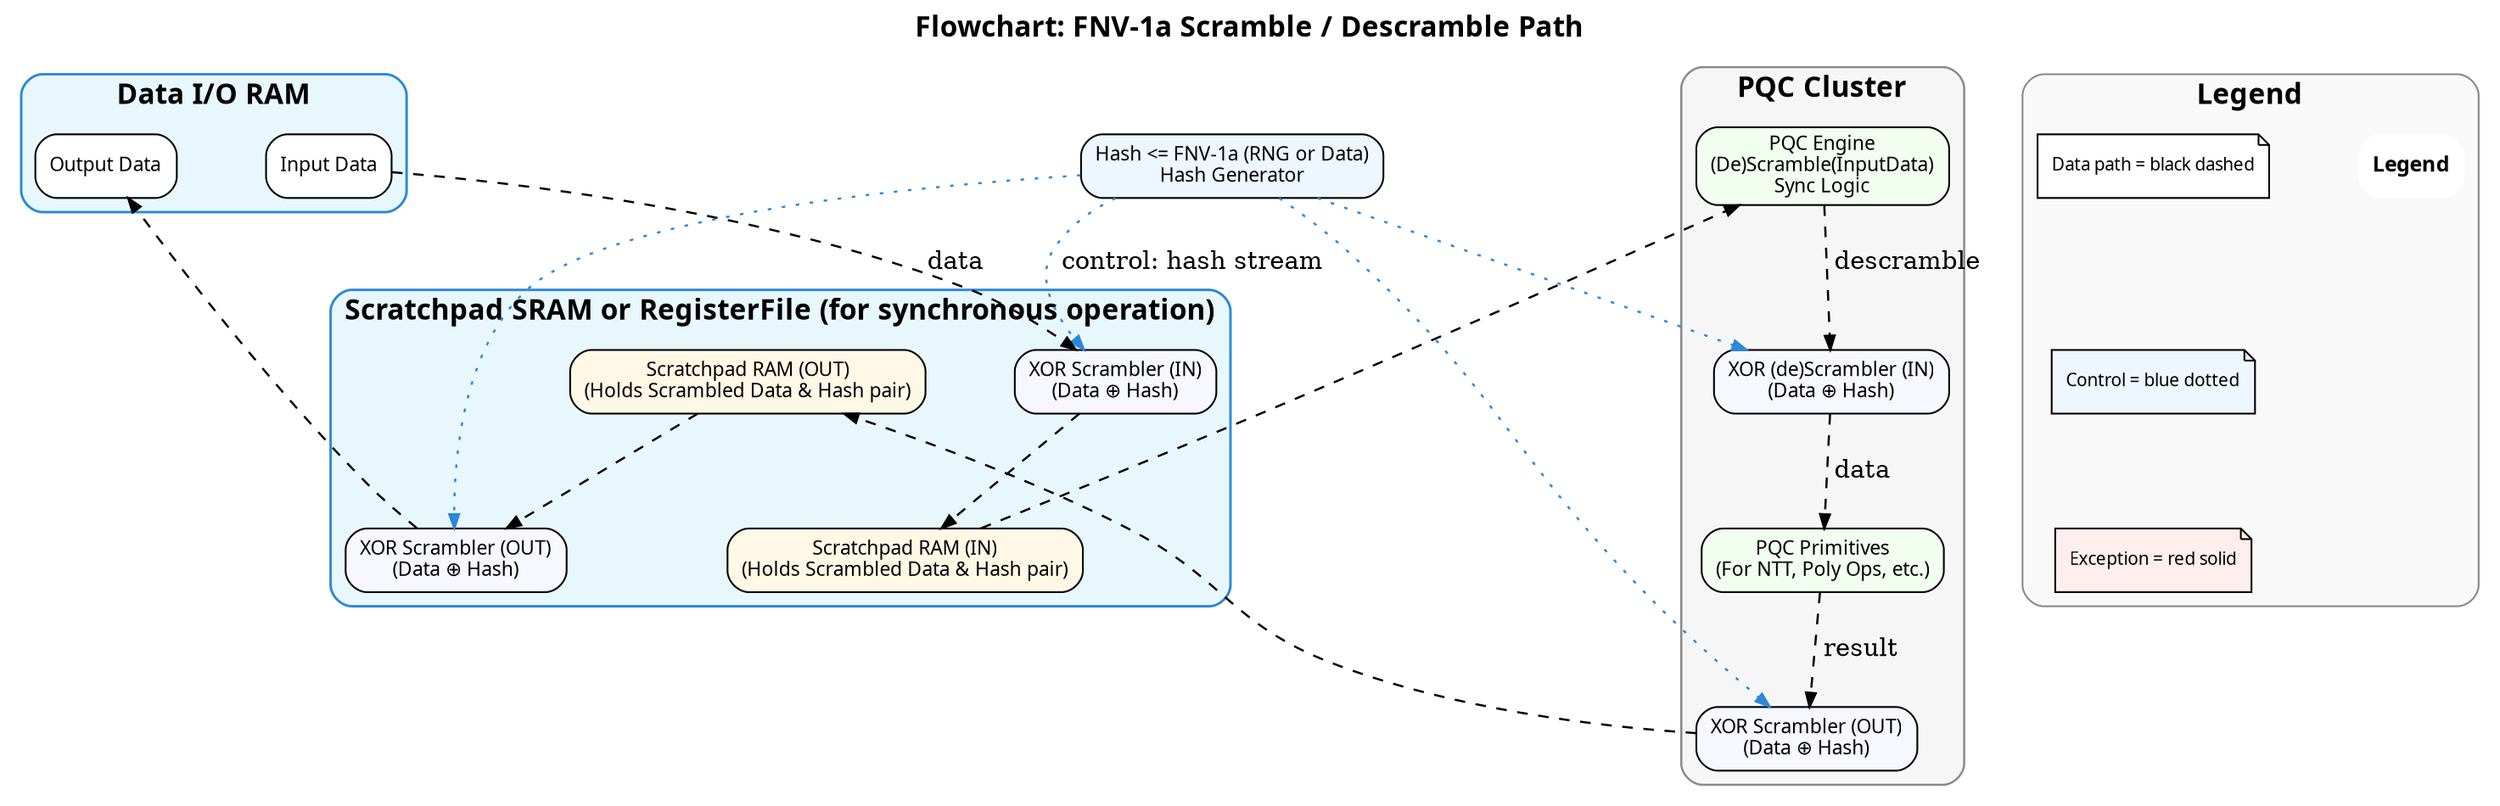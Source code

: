 digraph PQC_Scramble {
    // ===== Graph style =====
    rankdir="TB";
    nodesep=0.7;
    ranksep=0.7;
    bgcolor="#ffffff";
    label="Flowchart: FNV-1a Scramble / Descramble Path";
    labelloc=top; fontsize=16; fontname="NanumGothic Bold";

    // ===== Node defaults =====
    node [shape=box, style="rounded,filled", fontsize=11, fontname="NanumGothic", fillcolor="#ffffff"];
    edge [arrowsize=0.8, penwidth=1.2];

    // ===== Control source =====
    RNG_FNV [label="Hash <= FNV-1a (RNG or Data)\nHash Generator", fillcolor="#eef7ff"];

    // ===== I/O cluster =====
    subgraph cluster_IO {
        label="Data I/O RAM";
        style="rounded"; color="#2b88d8"; penwidth=1.4;
        bgcolor="#e8f7fc"; // light blue

        InputData  [label="Input Data",  fillcolor="#ffffff"];
        OutputData [label="Output Data", fillcolor="#ffffff"];
    }

    // ===== Scratchpad cluster =====
    subgraph cluster_scratch {
        label="Scratchpad SRAM or RegisterFile (for synchronous operation)";
        style="rounded"; color="#2b88d8"; penwidth=1.4;
        bgcolor="#e8f7fc";

        XOR_Scrambler_IN   [label="XOR Scrambler (IN)\n(Data ⊕ Hash)", fillcolor="#f7f7ff"];
        Scratchpad_IN      [label="Scratchpad RAM (IN)\n(Holds Scrambled Data & Hash pair)", fillcolor="#fff8e6"];

        Scratchpad_OUT     [label="Scratchpad RAM (OUT)\n(Holds Scrambled Data & Hash pair)", fillcolor="#fff8e6"];
        XOR_Scrambler_OUTRAM [label="XOR Scrambler (OUT)\n(Data ⊕ Hash)", fillcolor="#f7f7ff"];
    }


    // ===== PQC cluster =====
    subgraph cluster_pqc {
        label="PQC Cluster";
        style="rounded"; color="#8a8a8a"; penwidth=1.2;
        bgcolor="#f6f6f6";
        XOR_DeScrambler_IN   [label="XOR (de)Scrambler (IN)\n(Data ⊕ Hash)", fillcolor="#f7f7ff"];

        PQC_Engine     [label="PQC Engine\n(De)Scramble(InputData)\nSync Logic", fillcolor="#f2fff0"];
        PQC_Primitives [label="PQC Primitives\n(For NTT, Poly Ops, etc.)", fillcolor="#f2fff0"];
        XOR_Scrambler_OUT [label="XOR Scrambler (OUT)\n(Data ⊕ Hash)", fillcolor="#f7f7ff"];
    }

    // ===== Data path (black dashed) =====
    InputData         -> XOR_Scrambler_IN     [color=black, style=dashed, label=" data "];
    XOR_Scrambler_IN  -> Scratchpad_IN        [color=black, style=dashed];
    Scratchpad_IN     -> PQC_Engine           [color=black, style=dashed];
    PQC_Engine         -> XOR_DeScrambler_IN [color=black, style=dashed, label=" descramble "];
    XOR_DeScrambler_IN -> PQC_Primitives       [color=black, style=dashed, label=" data "];
    PQC_Primitives    -> XOR_Scrambler_OUT    [color=black, style=dashed, label=" result "];
    XOR_Scrambler_OUT -> Scratchpad_OUT       [color=black, style=dashed];
    Scratchpad_OUT    -> XOR_Scrambler_OUTRAM [color=black, style=dashed];
    XOR_Scrambler_OUTRAM -> OutputData        [color=black, style=dashed];

    // ===== Control path (blue dotted) =====
    RNG_FNV -> XOR_Scrambler_IN     [color="#2b88d8", style=dotted, label=" control: hash stream "];
    RNG_FNV -> XOR_Scrambler_OUT    [color="#2b88d8", style=dotted];
    RNG_FNV -> XOR_DeScrambler_IN [color="#2b88d8", style=dotted];
    RNG_FNV -> XOR_Scrambler_OUTRAM [color="#2b88d8", style=dotted];

    // ===== Optional exception (red solid) =====
    // 예: 해시/IV 동기화 오류 시 스크래치 재동기화
    // PQC_Engine -> Scratchpad_IN [color="#e03a3a", style=dotted, label=" sync/hash mismatch "];

// ===== Tiny legend as TB notes =====
    subgraph cluster_legend {
        label="Legend";
        style="rounded"; color="#888888"; penwidth=1.0;
        bgcolor="#f9f9f9";
    rank=same;
    node [shape=note, fontsize=10, fontname="NanumGothic"];
    LegendTitle [label="Legend", shape=plaintext, fontsize=12, fontname="NanumGothic Bold"];

    L1 [label="Data path = black dashed", fillcolor="#ffffff"];
    L2 [label="Control = blue dotted",    fillcolor="#eef7ff"];
    L3 [label="Exception = red solid",    fillcolor="#ffeeee"];

    L1 -> L2 -> L3 [style=invis];
    }
}


